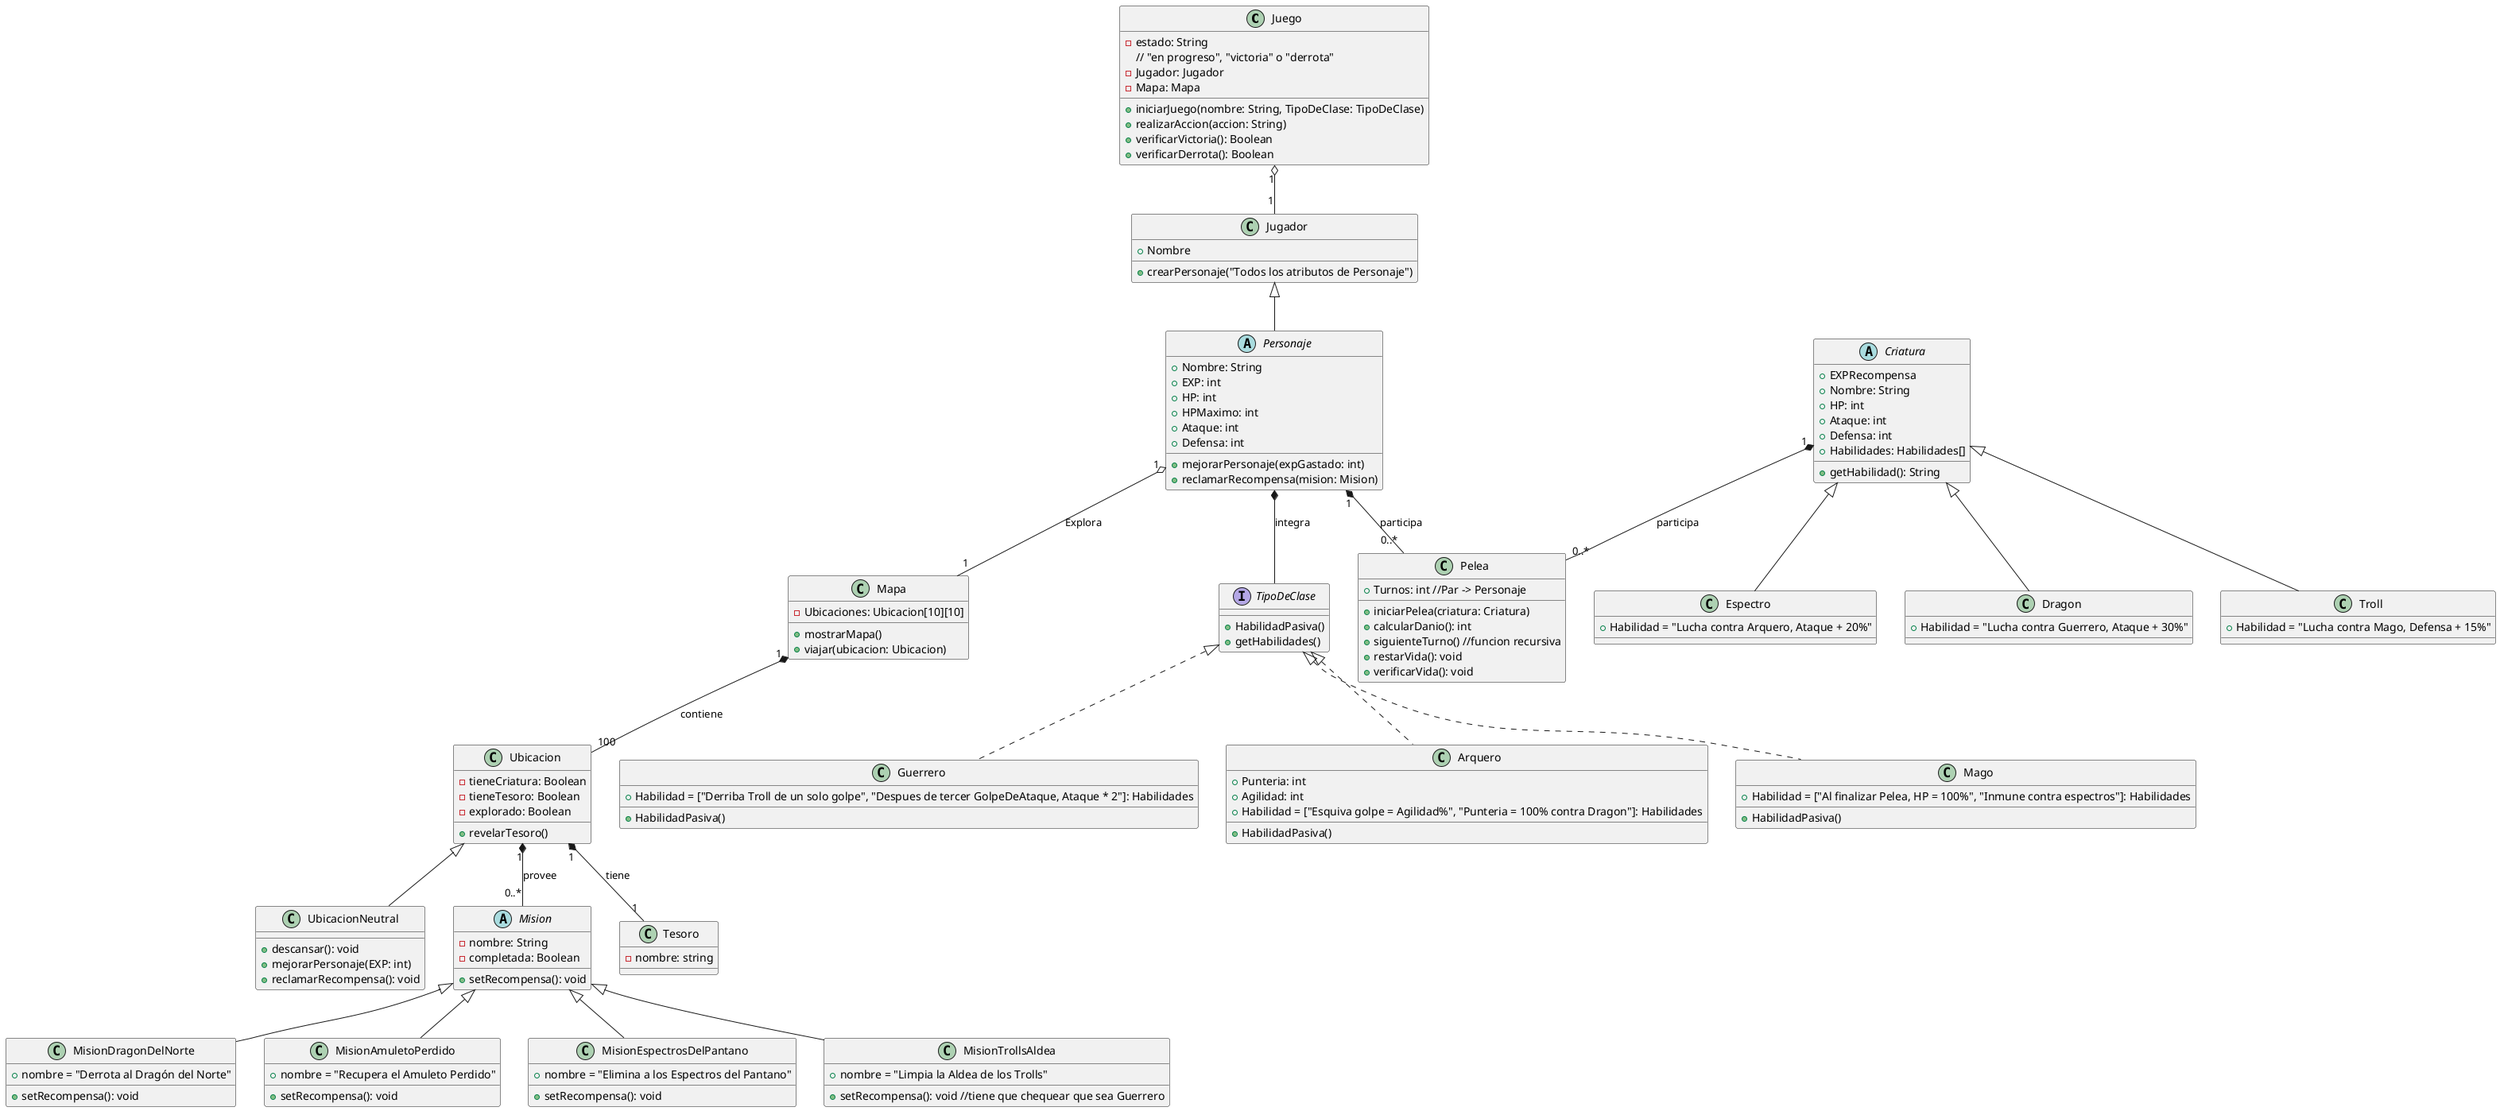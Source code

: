 @startuml

class Juego {
	-estado: String
	// "en progreso", "victoria" o "derrota"
	-Jugador: Jugador
	-Mapa: Mapa
	+iniciarJuego(nombre: String, TipoDeClase: TipoDeClase)
	+realizarAccion(accion: String)
	+verificarVictoria(): Boolean
	+verificarDerrota(): Boolean
}

class Jugador {
	+Nombre
	+crearPersonaje("Todos los atributos de Personaje")
}


abstract class Personaje extends Jugador {
	+Nombre: String
	+EXP: int
	+HP: int
	+HPMaximo: int
	+Ataque: int
	+Defensa: int
	+mejorarPersonaje(expGastado: int)
	+reclamarRecompensa(mision: Mision)
}

Interface TipoDeClase {
	+HabilidadPasiva()
	+getHabilidades()
} 

class Mago implements TipoDeClase {
	+HabilidadPasiva()
	+Habilidad = ["Al finalizar Pelea, HP = 100%", "Inmune contra espectros"]: Habilidades
}
class Guerrero implements TipoDeClase {
	+HabilidadPasiva()
	+Habilidad = ["Derriba Troll de un solo golpe", "Despues de tercer GolpeDeAtaque, Ataque * 2"]: Habilidades
}
class Arquero implements TipoDeClase {
	+Punteria: int
	+Agilidad: int
	+HabilidadPasiva()
	+Habilidad = ["Esquiva golpe = Agilidad%", "Punteria = 100% contra Dragon"]: Habilidades
}

abstract class Criatura {
	+EXPRecompensa
	+Nombre: String
	+HP: int
	+Ataque: int
	+Defensa: int
	+Habilidades: Habilidades[]
	+getHabilidad(): String
}

class Dragon extends Criatura{
	+Habilidad = "Lucha contra Guerrero, Ataque + 30%"
}
class Troll extends Criatura{
	+Habilidad = "Lucha contra Mago, Defensa + 15%"
}
class Espectro extends Criatura{
	+Habilidad = "Lucha contra Arquero, Ataque + 20%"
}

class Pelea {
	+Turnos: int //Par -> Personaje 
	+iniciarPelea(criatura: Criatura)
	+calcularDanio(): int
	+siguienteTurno() //funcion recursiva
	+restarVida(): void
	+verificarVida(): void
}

class Mapa{
	-Ubicaciones: Ubicacion[10][10]
	+mostrarMapa()
	+viajar(ubicacion: Ubicacion)
}

class Ubicacion{
	-tieneCriatura: Boolean
	-tieneTesoro: Boolean
	-explorado: Boolean
	+revelarTesoro()
}

class UbicacionNeutral extends Ubicacion{
	+descansar(): void
	+mejorarPersonaje(EXP: int)
	+reclamarRecompensa(): void
}

abstract class Mision {
	-nombre: String
	-completada: Boolean
	+setRecompensa(): void
}

class MisionDragonDelNorte extends Mision {
	+nombre = "Derrota al Dragón del Norte"
	+setRecompensa(): void
}

class MisionAmuletoPerdido extends Mision {
	+nombre = "Recupera el Amuleto Perdido"
	+setRecompensa(): void
}

class MisionEspectrosDelPantano extends Mision {
	+nombre = "Elimina a los Espectros del Pantano"
	+setRecompensa(): void
}

class MisionTrollsAldea extends Mision {
	+nombre = "Limpia la Aldea de los Trolls"
	+setRecompensa(): void //tiene que chequear que sea Guerrero
}


class Tesoro {
	-nombre: string
}

Personaje *-- TipoDeClase : integra

Personaje "1" o-- "1" Mapa : Explora 
Mapa "1" *-- "100" Ubicacion : contiene 
Ubicacion "1" *-- "1" Tesoro : tiene
Ubicacion "1" *-- "0..*" Mision : provee

Personaje "1" *-- "0..*" Pelea : participa
Criatura "1" *-- "0..*" Pelea : participa

Juego "1" o-- "1" Jugador 

@enduml